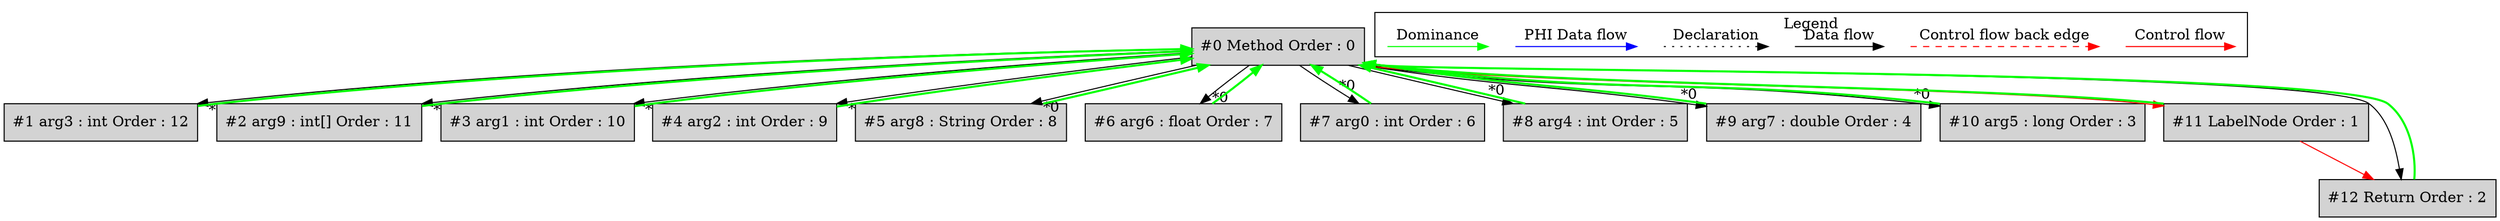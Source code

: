 digraph debugoutput {
 ordering="in";
 node0[label="#0 Method Order : 0",shape=box, fillcolor=lightgrey, style=filled];
 node1[label="#1 arg3 : int Order : 12",shape=box, fillcolor=lightgrey, style=filled];
 node1 -> node0[dir="forward" color="green" penwidth="2"];
 node0 -> node1[headlabel="*0", labeldistance=2];
 node2[label="#2 arg9 : int[] Order : 11",shape=box, fillcolor=lightgrey, style=filled];
 node2 -> node0[dir="forward" color="green" penwidth="2"];
 node0 -> node2[headlabel="*0", labeldistance=2];
 node3[label="#3 arg1 : int Order : 10",shape=box, fillcolor=lightgrey, style=filled];
 node3 -> node0[dir="forward" color="green" penwidth="2"];
 node0 -> node3[headlabel="*0", labeldistance=2];
 node4[label="#4 arg2 : int Order : 9",shape=box, fillcolor=lightgrey, style=filled];
 node4 -> node0[dir="forward" color="green" penwidth="2"];
 node0 -> node4[headlabel="*0", labeldistance=2];
 node5[label="#5 arg8 : String Order : 8",shape=box, fillcolor=lightgrey, style=filled];
 node5 -> node0[dir="forward" color="green" penwidth="2"];
 node0 -> node5[headlabel="*0", labeldistance=2];
 node6[label="#6 arg6 : float Order : 7",shape=box, fillcolor=lightgrey, style=filled];
 node6 -> node0[dir="forward" color="green" penwidth="2"];
 node0 -> node6[headlabel="*0", labeldistance=2];
 node7[label="#7 arg0 : int Order : 6",shape=box, fillcolor=lightgrey, style=filled];
 node7 -> node0[dir="forward" color="green" penwidth="2"];
 node0 -> node7[headlabel="*0", labeldistance=2];
 node8[label="#8 arg4 : int Order : 5",shape=box, fillcolor=lightgrey, style=filled];
 node8 -> node0[dir="forward" color="green" penwidth="2"];
 node0 -> node8[headlabel="*0", labeldistance=2];
 node9[label="#9 arg7 : double Order : 4",shape=box, fillcolor=lightgrey, style=filled];
 node9 -> node0[dir="forward" color="green" penwidth="2"];
 node0 -> node9[headlabel="*0", labeldistance=2];
 node10[label="#10 arg5 : long Order : 3",shape=box, fillcolor=lightgrey, style=filled];
 node10 -> node0[dir="forward" color="green" penwidth="2"];
 node0 -> node10[headlabel="*0", labeldistance=2];
 node11[label="#11 LabelNode Order : 1",shape=box, fillcolor=lightgrey, style=filled];
 node11 -> node0[dir="forward" color="green" penwidth="2"];
 node0 -> node11[labeldistance=2, color=red, fontcolor=red];
 node12[label="#12 Return Order : 2",shape=box, fillcolor=lightgrey, style=filled];
 node12 -> node0[dir="forward" color="green" penwidth="2"];
 node11 -> node12[labeldistance=2, color=red, fontcolor=red];
 node0 -> node12;
 subgraph cluster_000 {
  label = "Legend";
  node [shape=point]
  {
   rank=same;
   c0 [style = invis];
   c1 [style = invis];
   c2 [style = invis];
   c3 [style = invis];
   d0 [style = invis];
   d1 [style = invis];
   d2 [style = invis];
   d3 [style = invis];
   d4 [style = invis];
   d5 [style = invis];
   d6 [style = invis];
   d7 [style = invis];
  }
  c0 -> c1 [label="Control flow", style=solid, color=red]
  c2 -> c3 [label="Control flow back edge", style=dashed, color=red]
  d0 -> d1 [label="Data flow"]
  d2 -> d3 [label="Declaration", style=dotted]
  d4 -> d5 [label="PHI Data flow", color=blue]
  d6 -> d7 [label="Dominance", color=green]
 }

}
